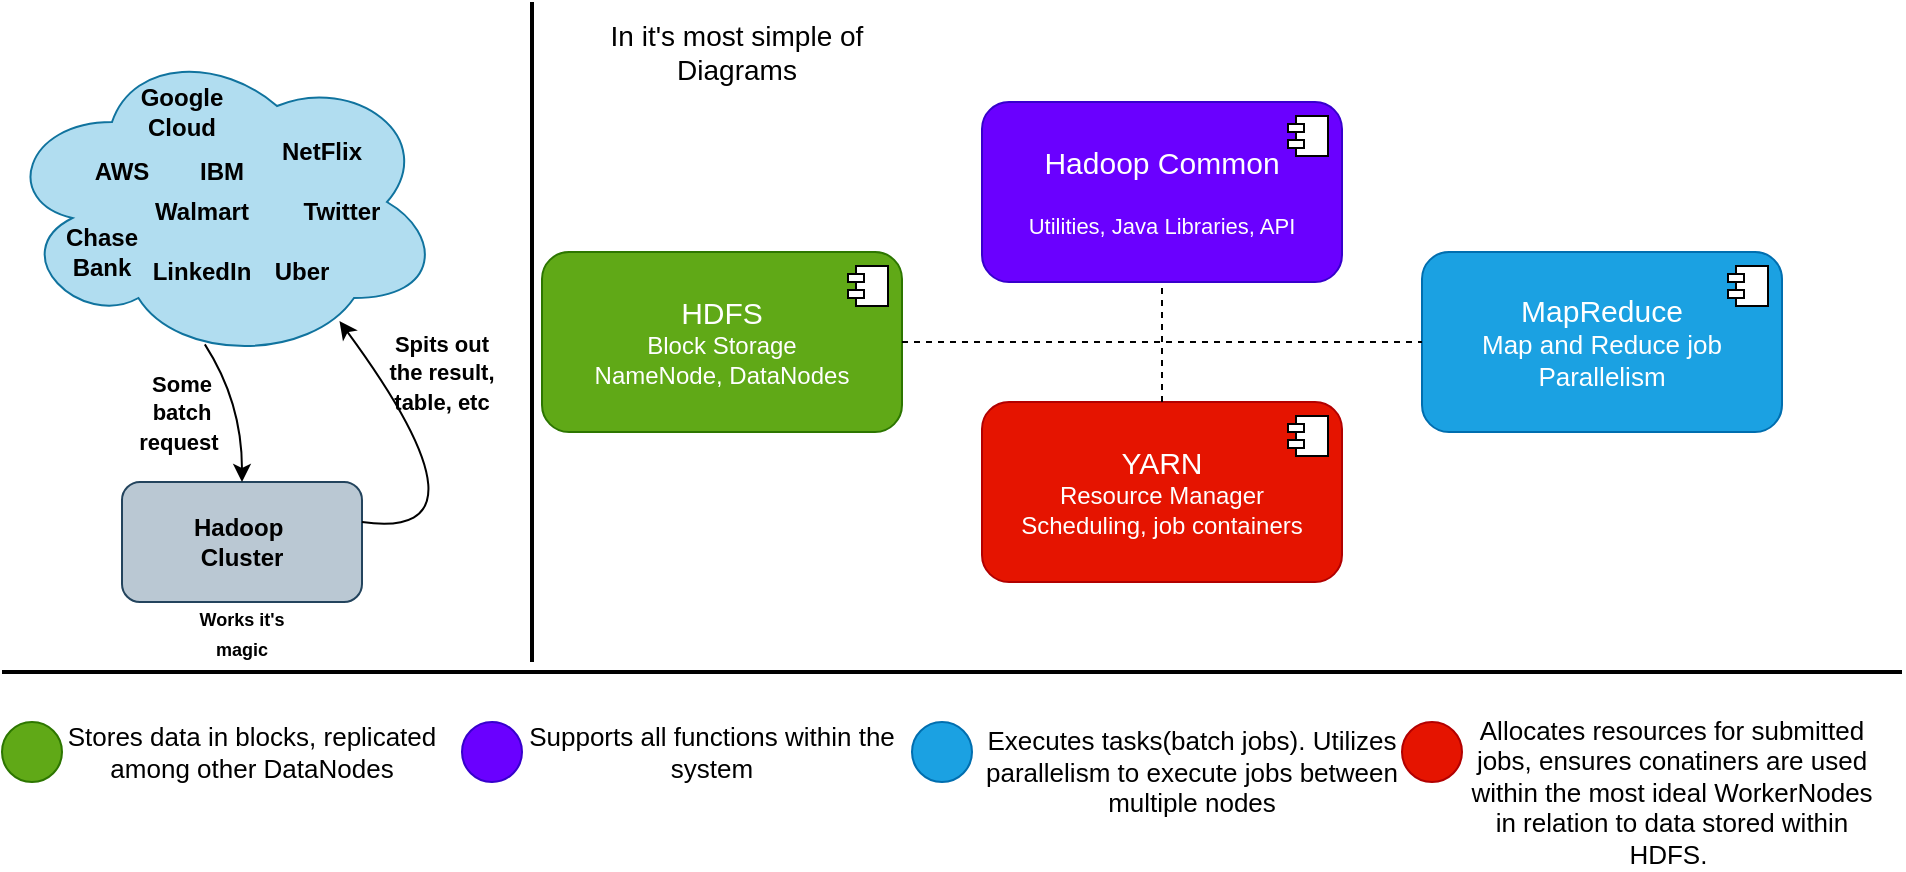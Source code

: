 <mxfile version="28.2.5">
  <diagram name="Page-1" id="tJy8O6oTvKqeBBHxnaru">
    <mxGraphModel dx="1833" dy="1012" grid="1" gridSize="10" guides="1" tooltips="1" connect="1" arrows="1" fold="1" page="1" pageScale="1" pageWidth="850" pageHeight="1100" math="0" shadow="0">
      <root>
        <mxCell id="0" />
        <mxCell id="1" parent="0" />
        <mxCell id="5VinsiJ6YzJo_JCMXYEi-1" value="" style="ellipse;shape=cloud;whiteSpace=wrap;html=1;fillColor=#b1ddf0;strokeColor=#10739e;" parent="1" vertex="1">
          <mxGeometry x="20" y="160" width="220" height="160" as="geometry" />
        </mxCell>
        <mxCell id="5VinsiJ6YzJo_JCMXYEi-2" value="&lt;b&gt;Google Cloud&lt;/b&gt;" style="text;html=1;align=center;verticalAlign=middle;whiteSpace=wrap;rounded=0;fontFamily=Helvetica;fontSize=12;fontColor=light-dark(#000000,#000000);" parent="1" vertex="1">
          <mxGeometry x="80" y="180" width="60" height="30" as="geometry" />
        </mxCell>
        <mxCell id="5VinsiJ6YzJo_JCMXYEi-3" value="&lt;b&gt;AWS&lt;/b&gt;" style="text;html=1;align=center;verticalAlign=middle;whiteSpace=wrap;rounded=0;fontFamily=Helvetica;fontSize=12;fontColor=light-dark(#000000,#000000);" parent="1" vertex="1">
          <mxGeometry x="50" y="210" width="60" height="30" as="geometry" />
        </mxCell>
        <mxCell id="5VinsiJ6YzJo_JCMXYEi-4" value="&lt;b&gt;NetFlix&lt;/b&gt;" style="text;html=1;align=center;verticalAlign=middle;whiteSpace=wrap;rounded=0;fontFamily=Helvetica;fontSize=12;fontColor=light-dark(#000000,#000000);" parent="1" vertex="1">
          <mxGeometry x="150" y="200" width="60" height="30" as="geometry" />
        </mxCell>
        <mxCell id="5VinsiJ6YzJo_JCMXYEi-5" value="&lt;b&gt;Twitter&lt;/b&gt;" style="text;html=1;align=center;verticalAlign=middle;whiteSpace=wrap;rounded=0;fontFamily=Helvetica;fontSize=12;fontColor=light-dark(#000000,#000000);" parent="1" vertex="1">
          <mxGeometry x="160" y="230" width="60" height="30" as="geometry" />
        </mxCell>
        <mxCell id="5VinsiJ6YzJo_JCMXYEi-6" value="&lt;b&gt;IBM&lt;/b&gt;" style="text;html=1;align=center;verticalAlign=middle;whiteSpace=wrap;rounded=0;fontFamily=Helvetica;fontSize=12;fontColor=light-dark(#000000,#000000);" parent="1" vertex="1">
          <mxGeometry x="100" y="210" width="60" height="30" as="geometry" />
        </mxCell>
        <mxCell id="5VinsiJ6YzJo_JCMXYEi-7" value="Chase Bank" style="text;html=1;align=center;verticalAlign=middle;whiteSpace=wrap;rounded=0;fontFamily=Helvetica;fontSize=12;fontColor=light-dark(#000000,#000000);fontStyle=1" parent="1" vertex="1">
          <mxGeometry x="40" y="250" width="60" height="30" as="geometry" />
        </mxCell>
        <mxCell id="5VinsiJ6YzJo_JCMXYEi-8" value="&lt;b&gt;Walmart&lt;/b&gt;" style="text;html=1;align=center;verticalAlign=middle;whiteSpace=wrap;rounded=0;fontFamily=Helvetica;fontSize=12;fontColor=light-dark(#000000,#000000);" parent="1" vertex="1">
          <mxGeometry x="90" y="230" width="60" height="30" as="geometry" />
        </mxCell>
        <mxCell id="5VinsiJ6YzJo_JCMXYEi-9" value="&lt;b&gt;Uber&lt;/b&gt;" style="text;html=1;align=center;verticalAlign=middle;whiteSpace=wrap;rounded=0;fontFamily=Helvetica;fontSize=12;fontColor=light-dark(#000000,#000000);" parent="1" vertex="1">
          <mxGeometry x="140" y="260" width="60" height="30" as="geometry" />
        </mxCell>
        <mxCell id="5VinsiJ6YzJo_JCMXYEi-10" value="&lt;b&gt;LinkedIn&lt;/b&gt;" style="text;html=1;align=center;verticalAlign=middle;whiteSpace=wrap;rounded=0;fillColor=none;fontColor=light-dark(#000000,#000000);" parent="1" vertex="1">
          <mxGeometry x="90" y="260" width="60" height="30" as="geometry" />
        </mxCell>
        <mxCell id="5VinsiJ6YzJo_JCMXYEi-12" value="" style="rounded=1;whiteSpace=wrap;html=1;fillColor=#bac8d3;strokeColor=#23445d;" parent="1" vertex="1">
          <mxGeometry x="80" y="380" width="120" height="60" as="geometry" />
        </mxCell>
        <mxCell id="5VinsiJ6YzJo_JCMXYEi-13" value="&lt;b&gt;Hadoop&amp;nbsp; Cluster&lt;/b&gt;" style="text;html=1;align=center;verticalAlign=middle;whiteSpace=wrap;rounded=0;" parent="1" vertex="1">
          <mxGeometry x="110" y="395" width="60" height="30" as="geometry" />
        </mxCell>
        <mxCell id="5VinsiJ6YzJo_JCMXYEi-15" value="" style="curved=1;endArrow=classic;html=1;rounded=0;exitX=0.461;exitY=0.945;exitDx=0;exitDy=0;exitPerimeter=0;entryX=0.5;entryY=0;entryDx=0;entryDy=0;strokeColor=light-dark(#000000,#00CC66);" parent="1" source="5VinsiJ6YzJo_JCMXYEi-1" target="5VinsiJ6YzJo_JCMXYEi-12" edge="1">
          <mxGeometry width="50" height="50" relative="1" as="geometry">
            <mxPoint x="230" y="440" as="sourcePoint" />
            <mxPoint x="280" y="390" as="targetPoint" />
            <Array as="points">
              <mxPoint x="140" y="340" />
            </Array>
          </mxGeometry>
        </mxCell>
        <mxCell id="5VinsiJ6YzJo_JCMXYEi-16" value="" style="curved=1;endArrow=classic;html=1;rounded=0;entryX=0.767;entryY=0.872;entryDx=0;entryDy=0;entryPerimeter=0;" parent="1" target="5VinsiJ6YzJo_JCMXYEi-1" edge="1">
          <mxGeometry width="50" height="50" relative="1" as="geometry">
            <mxPoint x="200" y="400" as="sourcePoint" />
            <mxPoint x="250" y="350" as="targetPoint" />
            <Array as="points">
              <mxPoint x="270" y="410" />
            </Array>
          </mxGeometry>
        </mxCell>
        <mxCell id="5VinsiJ6YzJo_JCMXYEi-17" value="&lt;font style=&quot;font-size: 11px;&quot;&gt;Some batch request&amp;nbsp;&lt;/font&gt;" style="text;html=1;align=center;verticalAlign=middle;whiteSpace=wrap;rounded=0;fontStyle=1" parent="1" vertex="1">
          <mxGeometry x="80" y="330" width="60" height="30" as="geometry" />
        </mxCell>
        <mxCell id="5VinsiJ6YzJo_JCMXYEi-18" value="&lt;font style=&quot;font-size: 9px;&quot;&gt;&lt;b style=&quot;&quot;&gt;Works it&#39;s magic&lt;/b&gt;&lt;/font&gt;" style="text;html=1;align=center;verticalAlign=middle;whiteSpace=wrap;rounded=0;" parent="1" vertex="1">
          <mxGeometry x="110" y="440" width="60" height="30" as="geometry" />
        </mxCell>
        <mxCell id="5VinsiJ6YzJo_JCMXYEi-19" value="&lt;b style=&quot;&quot;&gt;&lt;font style=&quot;font-size: 11px;&quot;&gt;Spits out the result, table, etc&lt;/font&gt;&lt;/b&gt;" style="text;html=1;align=center;verticalAlign=middle;whiteSpace=wrap;rounded=0;" parent="1" vertex="1">
          <mxGeometry x="210" y="310" width="60" height="30" as="geometry" />
        </mxCell>
        <mxCell id="5VinsiJ6YzJo_JCMXYEi-20" value="" style="line;strokeWidth=2;direction=south;html=1;" parent="1" vertex="1">
          <mxGeometry x="280" y="140" width="10" height="330" as="geometry" />
        </mxCell>
        <mxCell id="2m23eCFSQtleEWL6Jh_S-1" value="&lt;font style=&quot;font-size: 14px;&quot;&gt;In it&#39;s most simple of Diagrams&lt;/font&gt;" style="text;html=1;align=center;verticalAlign=middle;whiteSpace=wrap;rounded=0;" vertex="1" parent="1">
          <mxGeometry x="300" y="150" width="175" height="30" as="geometry" />
        </mxCell>
        <mxCell id="2m23eCFSQtleEWL6Jh_S-2" value="&lt;font style=&quot;font-size: 15px;&quot;&gt;Hadoop Common&lt;/font&gt;&lt;div&gt;&lt;br&gt;&lt;/div&gt;&lt;div&gt;&lt;font style=&quot;font-size: 11px;&quot;&gt;Utilities, Java Libraries, API&lt;/font&gt;&lt;/div&gt;" style="html=1;dropTarget=0;whiteSpace=wrap;rounded=1;fillColor=#6a00ff;fontColor=#ffffff;strokeColor=#3700CC;" vertex="1" parent="1">
          <mxGeometry x="510" y="190" width="180" height="90" as="geometry" />
        </mxCell>
        <mxCell id="2m23eCFSQtleEWL6Jh_S-3" value="" style="shape=module;jettyWidth=8;jettyHeight=4;" vertex="1" parent="2m23eCFSQtleEWL6Jh_S-2">
          <mxGeometry x="1" width="20" height="20" relative="1" as="geometry">
            <mxPoint x="-27" y="7" as="offset" />
          </mxGeometry>
        </mxCell>
        <mxCell id="2m23eCFSQtleEWL6Jh_S-4" value="&lt;font style=&quot;font-size: 15px;&quot;&gt;HDFS&lt;/font&gt;&lt;div&gt;Block Storage&lt;/div&gt;&lt;div&gt;NameNode, DataNodes&lt;/div&gt;" style="html=1;dropTarget=0;whiteSpace=wrap;rounded=1;fillColor=#60a917;fontColor=#ffffff;strokeColor=#2D7600;" vertex="1" parent="1">
          <mxGeometry x="290" y="265" width="180" height="90" as="geometry" />
        </mxCell>
        <mxCell id="2m23eCFSQtleEWL6Jh_S-5" value="" style="shape=module;jettyWidth=8;jettyHeight=4;" vertex="1" parent="2m23eCFSQtleEWL6Jh_S-4">
          <mxGeometry x="1" width="20" height="20" relative="1" as="geometry">
            <mxPoint x="-27" y="7" as="offset" />
          </mxGeometry>
        </mxCell>
        <mxCell id="2m23eCFSQtleEWL6Jh_S-6" value="&lt;span style=&quot;font-size: 15px;&quot;&gt;YARN&lt;/span&gt;&lt;br&gt;&lt;div&gt;Resource Manager&lt;/div&gt;&lt;div&gt;Scheduling, job containers&lt;/div&gt;" style="html=1;dropTarget=0;whiteSpace=wrap;rounded=1;fillColor=#e51400;fontColor=#ffffff;strokeColor=#B20000;" vertex="1" parent="1">
          <mxGeometry x="510" y="340" width="180" height="90" as="geometry" />
        </mxCell>
        <mxCell id="2m23eCFSQtleEWL6Jh_S-7" value="" style="shape=module;jettyWidth=8;jettyHeight=4;" vertex="1" parent="2m23eCFSQtleEWL6Jh_S-6">
          <mxGeometry x="1" width="20" height="20" relative="1" as="geometry">
            <mxPoint x="-27" y="7" as="offset" />
          </mxGeometry>
        </mxCell>
        <mxCell id="2m23eCFSQtleEWL6Jh_S-8" value="&lt;span style=&quot;font-size: 15px;&quot;&gt;MapReduce&lt;/span&gt;&lt;div&gt;&lt;span style=&quot;font-size: 13px;&quot;&gt;Map and Reduce job&lt;/span&gt;&lt;/div&gt;&lt;div&gt;&lt;span style=&quot;font-size: 13px;&quot;&gt;Parallelism&lt;/span&gt;&lt;/div&gt;" style="html=1;dropTarget=0;whiteSpace=wrap;rounded=1;fillColor=#1ba1e2;fontColor=#ffffff;strokeColor=#006EAF;" vertex="1" parent="1">
          <mxGeometry x="730" y="265" width="180" height="90" as="geometry" />
        </mxCell>
        <mxCell id="2m23eCFSQtleEWL6Jh_S-9" value="" style="shape=module;jettyWidth=8;jettyHeight=4;" vertex="1" parent="2m23eCFSQtleEWL6Jh_S-8">
          <mxGeometry x="1" width="20" height="20" relative="1" as="geometry">
            <mxPoint x="-27" y="7" as="offset" />
          </mxGeometry>
        </mxCell>
        <mxCell id="2m23eCFSQtleEWL6Jh_S-13" value="" style="endArrow=none;dashed=1;html=1;rounded=0;exitX=0.5;exitY=0;exitDx=0;exitDy=0;entryX=0.5;entryY=1;entryDx=0;entryDy=0;" edge="1" parent="1" source="2m23eCFSQtleEWL6Jh_S-6" target="2m23eCFSQtleEWL6Jh_S-2">
          <mxGeometry width="50" height="50" relative="1" as="geometry">
            <mxPoint x="570" y="360" as="sourcePoint" />
            <mxPoint x="680" y="300" as="targetPoint" />
          </mxGeometry>
        </mxCell>
        <mxCell id="2m23eCFSQtleEWL6Jh_S-14" value="" style="endArrow=none;dashed=1;html=1;rounded=0;entryX=0;entryY=0.5;entryDx=0;entryDy=0;" edge="1" parent="1" target="2m23eCFSQtleEWL6Jh_S-8">
          <mxGeometry width="50" height="50" relative="1" as="geometry">
            <mxPoint x="470" y="310" as="sourcePoint" />
            <mxPoint x="720" y="310" as="targetPoint" />
          </mxGeometry>
        </mxCell>
        <mxCell id="2m23eCFSQtleEWL6Jh_S-17" value="" style="line;strokeWidth=2;html=1;" vertex="1" parent="1">
          <mxGeometry x="20" y="470" width="950" height="10" as="geometry" />
        </mxCell>
        <mxCell id="2m23eCFSQtleEWL6Jh_S-18" value="" style="ellipse;whiteSpace=wrap;html=1;aspect=fixed;fillColor=#60a917;fontColor=#ffffff;strokeColor=#2D7600;" vertex="1" parent="1">
          <mxGeometry x="20" y="500" width="30" height="30" as="geometry" />
        </mxCell>
        <mxCell id="2m23eCFSQtleEWL6Jh_S-19" value="&lt;font style=&quot;font-size: 13px;&quot;&gt;Stores data in blocks, replicated among other DataNodes&lt;/font&gt;" style="text;html=1;align=center;verticalAlign=middle;whiteSpace=wrap;rounded=0;" vertex="1" parent="1">
          <mxGeometry x="40" y="500" width="210" height="30" as="geometry" />
        </mxCell>
        <mxCell id="2m23eCFSQtleEWL6Jh_S-20" value="" style="ellipse;whiteSpace=wrap;html=1;aspect=fixed;fillColor=#6a00ff;fontColor=#ffffff;strokeColor=#3700CC;" vertex="1" parent="1">
          <mxGeometry x="250" y="500" width="30" height="30" as="geometry" />
        </mxCell>
        <mxCell id="2m23eCFSQtleEWL6Jh_S-21" value="&lt;span style=&quot;font-size: 13px;&quot;&gt;Supports all functions within the system&lt;/span&gt;" style="text;html=1;align=center;verticalAlign=middle;whiteSpace=wrap;rounded=0;" vertex="1" parent="1">
          <mxGeometry x="270" y="500" width="210" height="30" as="geometry" />
        </mxCell>
        <mxCell id="2m23eCFSQtleEWL6Jh_S-22" value="" style="ellipse;whiteSpace=wrap;html=1;aspect=fixed;fillColor=#1ba1e2;fontColor=#ffffff;strokeColor=#006EAF;" vertex="1" parent="1">
          <mxGeometry x="475" y="500" width="30" height="30" as="geometry" />
        </mxCell>
        <mxCell id="2m23eCFSQtleEWL6Jh_S-23" value="&lt;span style=&quot;font-size: 13px;&quot;&gt;Executes tasks(batch jobs). Utilizes parallelism to execute jobs between multiple nodes&lt;/span&gt;" style="text;html=1;align=center;verticalAlign=middle;whiteSpace=wrap;rounded=0;" vertex="1" parent="1">
          <mxGeometry x="510" y="510" width="210" height="30" as="geometry" />
        </mxCell>
        <mxCell id="2m23eCFSQtleEWL6Jh_S-24" value="" style="ellipse;whiteSpace=wrap;html=1;aspect=fixed;fillColor=#e51400;fontColor=#ffffff;strokeColor=#B20000;" vertex="1" parent="1">
          <mxGeometry x="720" y="500" width="30" height="30" as="geometry" />
        </mxCell>
        <mxCell id="2m23eCFSQtleEWL6Jh_S-25" value="&lt;span style=&quot;font-size: 13px;&quot;&gt;Allocates resources for submitted jobs, ensures conatiners are used within the most ideal WorkerNodes in relation to data stored within HDFS.&amp;nbsp;&lt;/span&gt;" style="text;html=1;align=center;verticalAlign=middle;whiteSpace=wrap;rounded=0;" vertex="1" parent="1">
          <mxGeometry x="750" y="520" width="210" height="30" as="geometry" />
        </mxCell>
      </root>
    </mxGraphModel>
  </diagram>
</mxfile>
